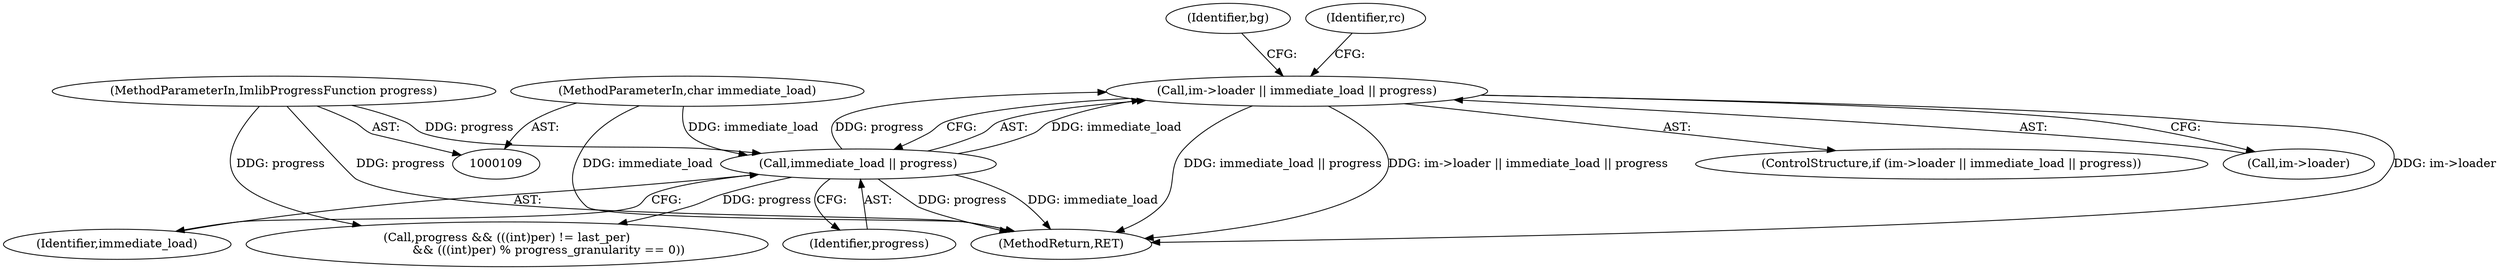 digraph "0_enlightment_1f9b0b32728803a1578e658cd0955df773e34f49@pointer" {
"1000438" [label="(Call,im->loader || immediate_load || progress)"];
"1000442" [label="(Call,immediate_load || progress)"];
"1000113" [label="(MethodParameterIn,char immediate_load)"];
"1000111" [label="(MethodParameterIn,ImlibProgressFunction progress)"];
"1000442" [label="(Call,immediate_load || progress)"];
"1000447" [label="(Identifier,bg)"];
"1000444" [label="(Identifier,progress)"];
"1000437" [label="(ControlStructure,if (im->loader || immediate_load || progress))"];
"1000111" [label="(MethodParameterIn,ImlibProgressFunction progress)"];
"1000439" [label="(Call,im->loader)"];
"1000443" [label="(Identifier,immediate_load)"];
"1000727" [label="(MethodReturn,RET)"];
"1000113" [label="(MethodParameterIn,char immediate_load)"];
"1000652" [label="(Call,progress && (((int)per) != last_per)\n                      && (((int)per) % progress_granularity == 0))"];
"1000438" [label="(Call,im->loader || immediate_load || progress)"];
"1000703" [label="(Identifier,rc)"];
"1000438" -> "1000437"  [label="AST: "];
"1000438" -> "1000439"  [label="CFG: "];
"1000438" -> "1000442"  [label="CFG: "];
"1000439" -> "1000438"  [label="AST: "];
"1000442" -> "1000438"  [label="AST: "];
"1000447" -> "1000438"  [label="CFG: "];
"1000703" -> "1000438"  [label="CFG: "];
"1000438" -> "1000727"  [label="DDG: immediate_load || progress"];
"1000438" -> "1000727"  [label="DDG: im->loader || immediate_load || progress"];
"1000438" -> "1000727"  [label="DDG: im->loader"];
"1000442" -> "1000438"  [label="DDG: immediate_load"];
"1000442" -> "1000438"  [label="DDG: progress"];
"1000442" -> "1000443"  [label="CFG: "];
"1000442" -> "1000444"  [label="CFG: "];
"1000443" -> "1000442"  [label="AST: "];
"1000444" -> "1000442"  [label="AST: "];
"1000442" -> "1000727"  [label="DDG: immediate_load"];
"1000442" -> "1000727"  [label="DDG: progress"];
"1000113" -> "1000442"  [label="DDG: immediate_load"];
"1000111" -> "1000442"  [label="DDG: progress"];
"1000442" -> "1000652"  [label="DDG: progress"];
"1000113" -> "1000109"  [label="AST: "];
"1000113" -> "1000727"  [label="DDG: immediate_load"];
"1000111" -> "1000109"  [label="AST: "];
"1000111" -> "1000727"  [label="DDG: progress"];
"1000111" -> "1000652"  [label="DDG: progress"];
}
